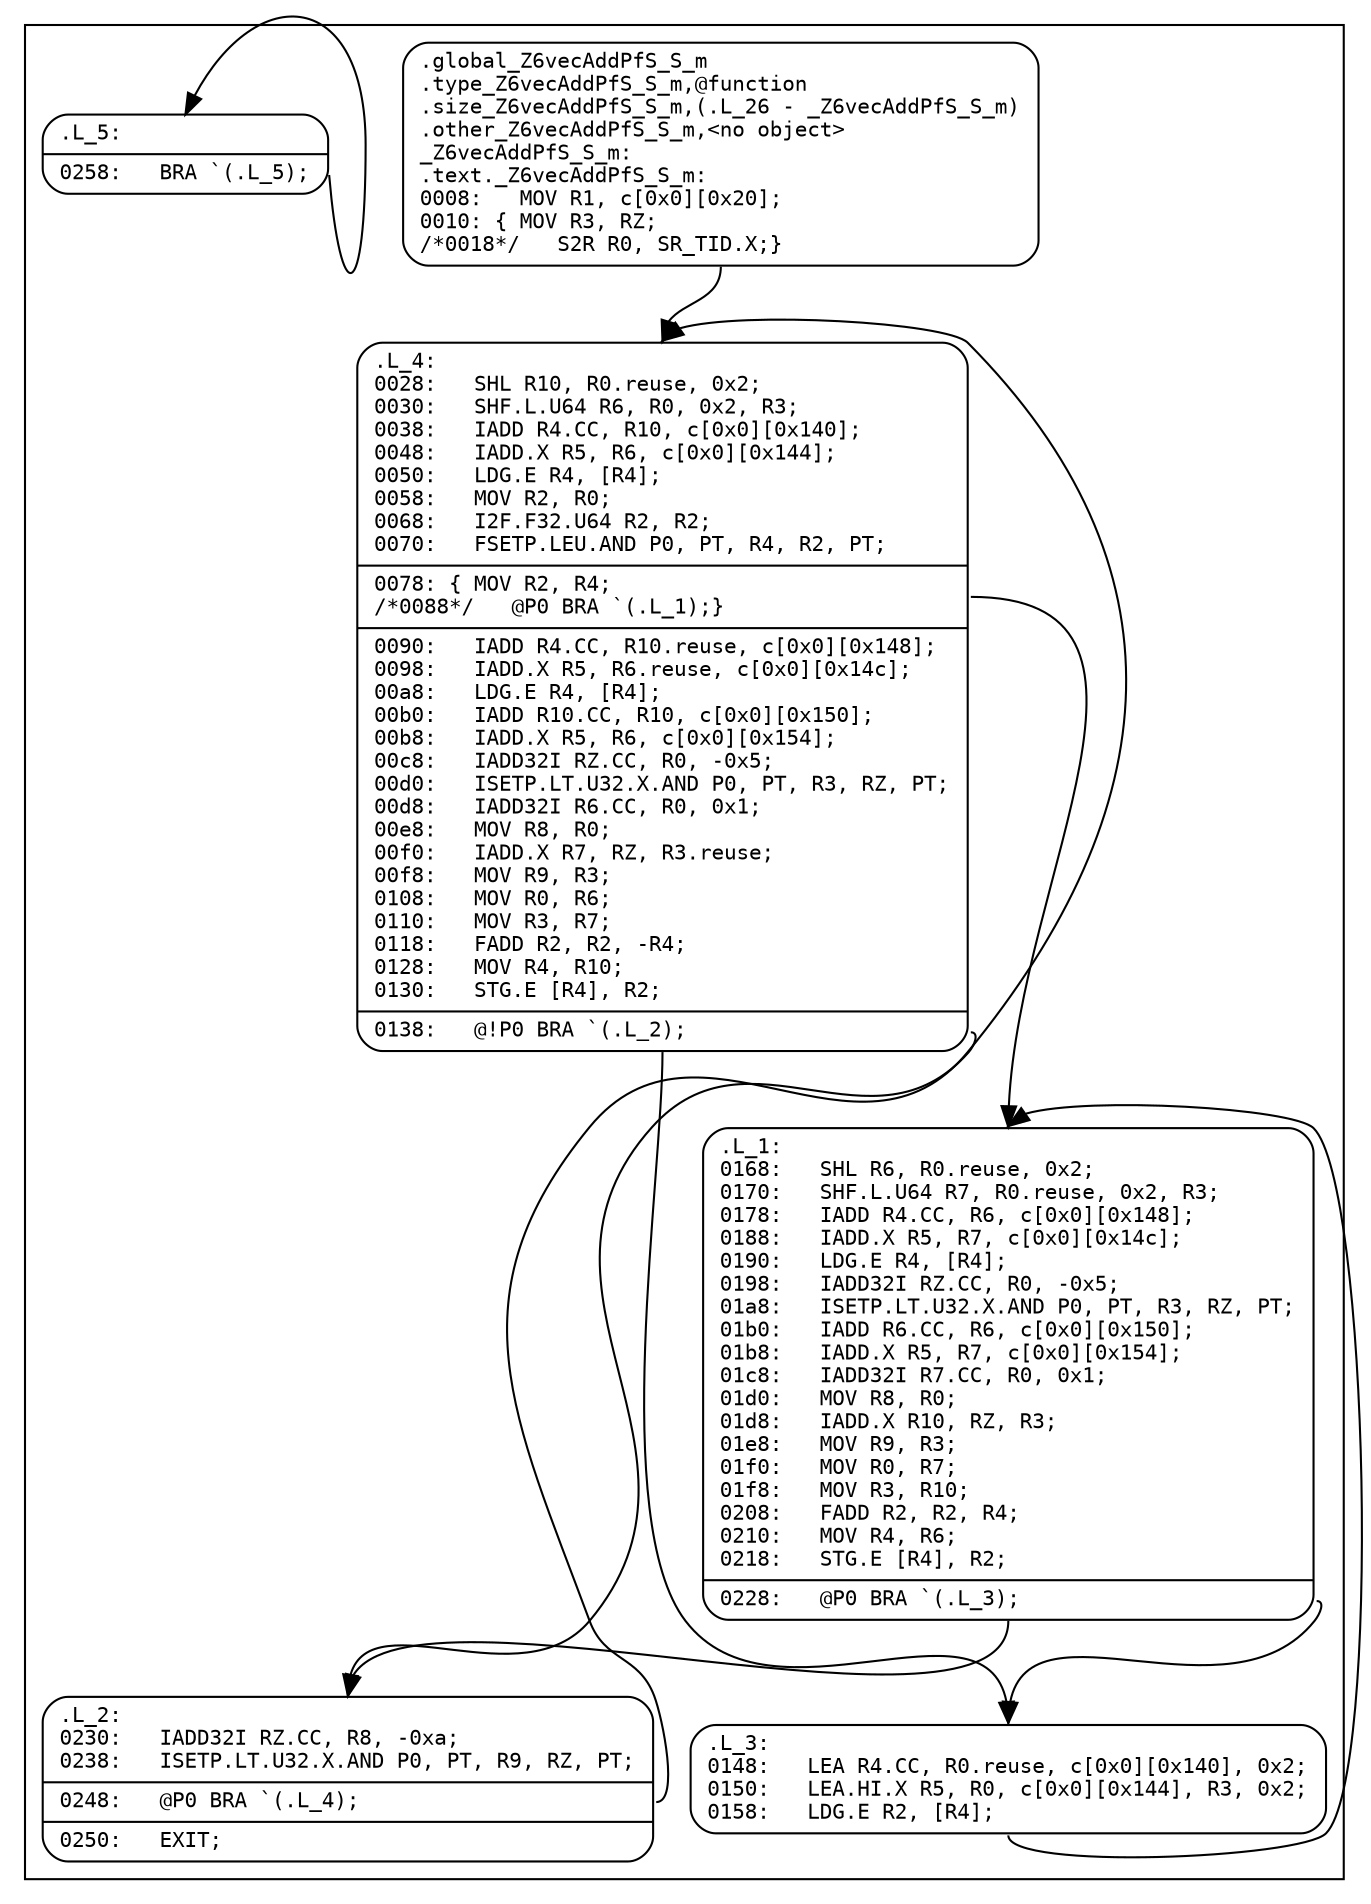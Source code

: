 digraph f {
subgraph "cluster__Z6vecAddPfS_S_m" {
node [fontname="Courier",fontsize=10,shape=Mrecord];
"_Z6vecAddPfS_S_m"
[label="{<entry>	.global		_Z6vecAddPfS_S_m\l	.type		_Z6vecAddPfS_S_m,@function\l	.size		_Z6vecAddPfS_S_m,(.L_26\ -\ _Z6vecAddPfS_S_m)\l	.other		_Z6vecAddPfS_S_m,\<no\ object\>\l_Z6vecAddPfS_S_m:\l.text._Z6vecAddPfS_S_m:\l0008:\ \ \ MOV\ R1,\ c\[0x0\]\[0x20\];\l0010:\ \{\ MOV\ R3,\ RZ;\l/*0018*/\ \ \ S2R\ R0,\ SR_TID.X;\}\l}"]
"_Z6vecAddPfS_S_m":entry:s -> ".L_4":entry:n [style=solid];
node [fontname="Courier",fontsize=10,shape=Mrecord];
".L_4"
[label="{<entry>.L_4:\l0028:\ \ \ SHL\ R10,\ R0.reuse,\ 0x2;\l0030:\ \ \ SHF.L.U64\ R6,\ R0,\ 0x2,\ R3;\l0038:\ \ \ IADD\ R4.CC,\ R10,\ c\[0x0\]\[0x140\];\l0048:\ \ \ IADD.X\ R5,\ R6,\ c\[0x0\]\[0x144\];\l0050:\ \ \ LDG.E\ R4,\ \[R4\];\l0058:\ \ \ MOV\ R2,\ R0;\l0068:\ \ \ I2F.F32.U64\ R2,\ R2;\l0070:\ \ \ FSETP.LEU.AND\ P0,\ PT,\ R4,\ R2,\ PT;\l|<exit0>0078:\ \{\ MOV\ R2,\ R4;\l/*0088*/\ \ \ @P0\ BRA\ `(.L_1);\}\l|<exitpost0>0090:\ \ \ IADD\ R4.CC,\ R10.reuse,\ c\[0x0\]\[0x148\];\l0098:\ \ \ IADD.X\ R5,\ R6.reuse,\ c\[0x0\]\[0x14c\];\l00a8:\ \ \ LDG.E\ R4,\ \[R4\];\l00b0:\ \ \ IADD\ R10.CC,\ R10,\ c\[0x0\]\[0x150\];\l00b8:\ \ \ IADD.X\ R5,\ R6,\ c\[0x0\]\[0x154\];\l00c8:\ \ \ IADD32I\ RZ.CC,\ R0,\ -0x5;\l00d0:\ \ \ ISETP.LT.U32.X.AND\ P0,\ PT,\ R3,\ RZ,\ PT;\l00d8:\ \ \ IADD32I\ R6.CC,\ R0,\ 0x1;\l00e8:\ \ \ MOV\ R8,\ R0;\l00f0:\ \ \ IADD.X\ R7,\ RZ,\ R3.reuse;\l00f8:\ \ \ MOV\ R9,\ R3;\l0108:\ \ \ MOV\ R0,\ R6;\l0110:\ \ \ MOV\ R3,\ R7;\l0118:\ \ \ FADD\ R2,\ R2,\ -R4;\l0128:\ \ \ MOV\ R4,\ R10;\l0130:\ \ \ STG.E\ \[R4\],\ R2;\l|<exit1>0138:\ \ \ @!P0\ BRA\ `(.L_2);\l}"]
".L_4":exit0:e -> ".L_1":entry:n [style=solid];
".L_4":exit1:e -> ".L_2":entry:n [style=solid];
".L_4":exit1:s -> ".L_3":entry:n [style=solid];
node [fontname="Courier",fontsize=10,shape=Mrecord];
".L_3"
[label="{<entry>.L_3:\l0148:\ \ \ LEA\ R4.CC,\ R0.reuse,\ c\[0x0\]\[0x140\],\ 0x2;\l0150:\ \ \ LEA.HI.X\ R5,\ R0,\ c\[0x0\]\[0x144\],\ R3,\ 0x2;\l0158:\ \ \ LDG.E\ R2,\ \[R4\];\l}"]
".L_3":entry:s -> ".L_1":entry:n [style=solid];
node [fontname="Courier",fontsize=10,shape=Mrecord];
".L_1"
[label="{<entry>.L_1:\l0168:\ \ \ SHL\ R6,\ R0.reuse,\ 0x2;\l0170:\ \ \ SHF.L.U64\ R7,\ R0.reuse,\ 0x2,\ R3;\l0178:\ \ \ IADD\ R4.CC,\ R6,\ c\[0x0\]\[0x148\];\l0188:\ \ \ IADD.X\ R5,\ R7,\ c\[0x0\]\[0x14c\];\l0190:\ \ \ LDG.E\ R4,\ \[R4\];\l0198:\ \ \ IADD32I\ RZ.CC,\ R0,\ -0x5;\l01a8:\ \ \ ISETP.LT.U32.X.AND\ P0,\ PT,\ R3,\ RZ,\ PT;\l01b0:\ \ \ IADD\ R6.CC,\ R6,\ c\[0x0\]\[0x150\];\l01b8:\ \ \ IADD.X\ R5,\ R7,\ c\[0x0\]\[0x154\];\l01c8:\ \ \ IADD32I\ R7.CC,\ R0,\ 0x1;\l01d0:\ \ \ MOV\ R8,\ R0;\l01d8:\ \ \ IADD.X\ R10,\ RZ,\ R3;\l01e8:\ \ \ MOV\ R9,\ R3;\l01f0:\ \ \ MOV\ R0,\ R7;\l01f8:\ \ \ MOV\ R3,\ R10;\l0208:\ \ \ FADD\ R2,\ R2,\ R4;\l0210:\ \ \ MOV\ R4,\ R6;\l0218:\ \ \ STG.E\ \[R4\],\ R2;\l|<exit0>0228:\ \ \ @P0\ BRA\ `(.L_3);\l}"]
".L_1":exit0:e -> ".L_3":entry:n [style=solid];
".L_1":exit0:s -> ".L_2":entry:n [style=solid];
node [fontname="Courier",fontsize=10,shape=Mrecord];
".L_2"
[label="{<entry>.L_2:\l0230:\ \ \ IADD32I\ RZ.CC,\ R8,\ -0xa;\l0238:\ \ \ ISETP.LT.U32.X.AND\ P0,\ PT,\ R9,\ RZ,\ PT;\l|<exit0>0248:\ \ \ @P0\ BRA\ `(.L_4);\l|<exit1>0250:\ \ \ EXIT;\l}"]
".L_2":exit0:e -> ".L_4":entry:n [style=solid];
node [fontname="Courier",fontsize=10,shape=Mrecord];
".L_5"
[label="{<entry>.L_5:\l|<exit0>0258:\ \ \ BRA\ `(.L_5);\l}"]
".L_5":exit0:e -> ".L_5":entry:n [style=solid];
}
}
